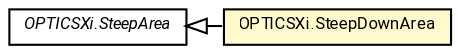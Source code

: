 #!/usr/local/bin/dot
#
# Class diagram 
# Generated by UMLGraph version R5_7_2-60-g0e99a6 (http://www.spinellis.gr/umlgraph/)
#

digraph G {
	graph [fontnames="svg"]
	edge [fontname="Roboto",fontsize=7,labelfontname="Roboto",labelfontsize=7,color="black"];
	node [fontname="Roboto",fontcolor="black",fontsize=8,shape=plaintext,margin=0,width=0,height=0];
	nodesep=0.15;
	ranksep=0.25;
	rankdir=LR;
	// de.lmu.ifi.dbs.elki.algorithm.clustering.optics.OPTICSXi.SteepArea
	c7580851 [label=<<table title="de.lmu.ifi.dbs.elki.algorithm.clustering.optics.OPTICSXi.SteepArea" border="0" cellborder="1" cellspacing="0" cellpadding="2" href="OPTICSXi.SteepArea.html" target="_parent">
		<tr><td><table border="0" cellspacing="0" cellpadding="1">
		<tr><td align="center" balign="center"> <font face="Roboto"><i>OPTICSXi.SteepArea</i></font> </td></tr>
		</table></td></tr>
		</table>>, URL="OPTICSXi.SteepArea.html"];
	// de.lmu.ifi.dbs.elki.algorithm.clustering.optics.OPTICSXi.SteepDownArea
	c7580852 [label=<<table title="de.lmu.ifi.dbs.elki.algorithm.clustering.optics.OPTICSXi.SteepDownArea" border="0" cellborder="1" cellspacing="0" cellpadding="2" bgcolor="lemonChiffon" href="OPTICSXi.SteepDownArea.html" target="_parent">
		<tr><td><table border="0" cellspacing="0" cellpadding="1">
		<tr><td align="center" balign="center"> <font face="Roboto">OPTICSXi.SteepDownArea</font> </td></tr>
		</table></td></tr>
		</table>>, URL="OPTICSXi.SteepDownArea.html"];
	// de.lmu.ifi.dbs.elki.algorithm.clustering.optics.OPTICSXi.SteepDownArea extends de.lmu.ifi.dbs.elki.algorithm.clustering.optics.OPTICSXi.SteepArea
	c7580851 -> c7580852 [arrowtail=empty,dir=back,weight=10];
}

